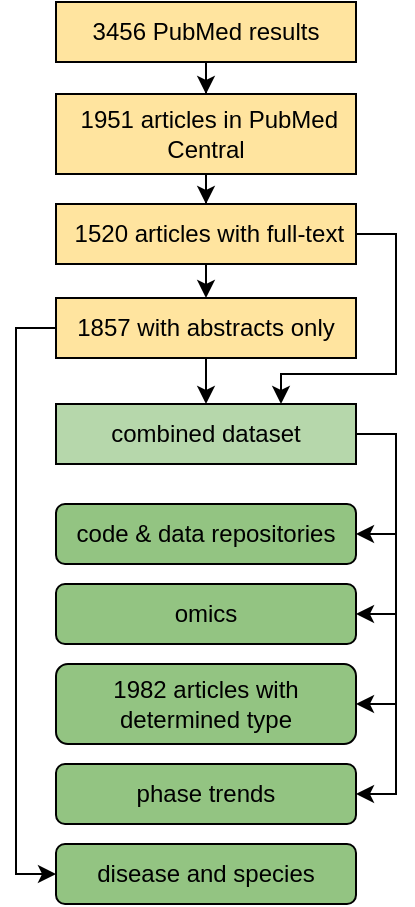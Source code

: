 <mxGraphModel dx="1016" dy="1460" grid="1" gridSize="10" guides="1" tooltips="1" connect="1" arrows="1" fold="1" page="1" pageScale="1" pageWidth="827" pageHeight="1169" background="#ffffff"><root><mxCell id="0"/><mxCell id="1" parent="0"/><mxCell id="4" value="" style="edgeStyle=orthogonalEdgeStyle;rounded=0;html=1;jettySize=auto;orthogonalLoop=1;" parent="1" source="2" target="3" edge="1"><mxGeometry relative="1" as="geometry"/></mxCell><mxCell id="8" value="" style="edgeStyle=orthogonalEdgeStyle;rounded=0;html=1;jettySize=auto;orthogonalLoop=1;" edge="1" parent="1" source="2" target="7"><mxGeometry relative="1" as="geometry"/></mxCell><mxCell id="2" value="3456 PubMed results" style="rounded=0;whiteSpace=wrap;html=1;fillColor=#ffe49f;" parent="1" vertex="1"><mxGeometry x="60" y="35" width="150" height="30" as="geometry"/></mxCell><mxCell id="11" style="edgeStyle=orthogonalEdgeStyle;rounded=0;html=1;exitX=0.5;exitY=1;entryX=0.5;entryY=0;jettySize=auto;orthogonalLoop=1;" edge="1" parent="1" source="7" target="9"><mxGeometry relative="1" as="geometry"><Array as="points"><mxPoint x="135" y="231"/><mxPoint x="135" y="231"/></Array></mxGeometry></mxCell><mxCell id="28" style="edgeStyle=orthogonalEdgeStyle;rounded=0;html=1;exitX=0;exitY=0.5;entryX=0;entryY=0.5;jettySize=auto;orthogonalLoop=1;" edge="1" parent="1" source="7" target="12"><mxGeometry relative="1" as="geometry"/></mxCell><mxCell id="7" value="&lt;div&gt;1857 with abstracts only&lt;/div&gt;" style="rounded=0;whiteSpace=wrap;html=1;fillColor=#ffe49f;" vertex="1" parent="1"><mxGeometry x="60" y="183" width="150" height="30" as="geometry"/></mxCell><mxCell id="12" value="&lt;div&gt;disease and species&lt;/div&gt;" style="rounded=1;whiteSpace=wrap;html=1;fillColor=#93c482;" vertex="1" parent="1"><mxGeometry x="60" y="456" width="150" height="30" as="geometry"/></mxCell><mxCell id="6" value="" style="edgeStyle=orthogonalEdgeStyle;rounded=0;html=1;jettySize=auto;orthogonalLoop=1;" edge="1" parent="1" source="3" target="5"><mxGeometry relative="1" as="geometry"/></mxCell><mxCell id="3" value="&lt;div&gt;&amp;nbsp;1951 articles in PubMed Central&lt;/div&gt;" style="rounded=0;whiteSpace=wrap;html=1;fillColor=#ffe49f;" parent="1" vertex="1"><mxGeometry x="60" y="81" width="150" height="40" as="geometry"/></mxCell><mxCell id="10" value="" style="edgeStyle=orthogonalEdgeStyle;rounded=0;html=1;jettySize=auto;orthogonalLoop=1;entryX=0.75;entryY=0;exitX=1;exitY=0.5;" edge="1" parent="1" source="5" target="9"><mxGeometry relative="1" as="geometry"><Array as="points"><mxPoint x="230" y="151"/><mxPoint x="230" y="221"/><mxPoint x="173" y="221"/></Array></mxGeometry></mxCell><mxCell id="5" value="&lt;div&gt;&amp;nbsp;1520 articles with full-text&lt;/div&gt;" style="rounded=0;whiteSpace=wrap;html=1;fillColor=#ffe49f;" vertex="1" parent="1"><mxGeometry x="60" y="136" width="150" height="30" as="geometry"/></mxCell><mxCell id="24" style="edgeStyle=orthogonalEdgeStyle;rounded=0;html=1;exitX=1;exitY=0.5;entryX=1;entryY=0.5;jettySize=auto;orthogonalLoop=1;" edge="1" parent="1" source="9" target="18"><mxGeometry relative="1" as="geometry"/></mxCell><mxCell id="25" style="edgeStyle=orthogonalEdgeStyle;rounded=0;html=1;exitX=1;exitY=0.5;entryX=1;entryY=0.5;jettySize=auto;orthogonalLoop=1;" edge="1" parent="1" source="9" target="16"><mxGeometry relative="1" as="geometry"/></mxCell><mxCell id="26" style="edgeStyle=orthogonalEdgeStyle;rounded=0;html=1;exitX=1;exitY=0.5;entryX=1;entryY=0.5;jettySize=auto;orthogonalLoop=1;" edge="1" parent="1" source="9" target="20"><mxGeometry relative="1" as="geometry"/></mxCell><mxCell id="27" style="edgeStyle=orthogonalEdgeStyle;rounded=0;html=1;exitX=1;exitY=0.5;entryX=1;entryY=0.5;jettySize=auto;orthogonalLoop=1;" edge="1" parent="1" source="9" target="14"><mxGeometry relative="1" as="geometry"/></mxCell><mxCell id="9" value="&lt;div&gt;combined dataset&lt;/div&gt;" style="rounded=0;whiteSpace=wrap;html=1;fillColor=#b6d7ab;" vertex="1" parent="1"><mxGeometry x="60" y="236" width="150" height="30" as="geometry"/></mxCell><mxCell id="20" value="&lt;div&gt;1982 articles with determined type&lt;/div&gt;" style="rounded=1;whiteSpace=wrap;html=1;fillColor=#93c482;" vertex="1" parent="1"><mxGeometry x="60" y="366" width="150" height="40" as="geometry"/></mxCell><mxCell id="18" value="&lt;div&gt;code &amp;amp; data repositories&lt;/div&gt;" style="rounded=1;whiteSpace=wrap;html=1;fillColor=#93c482;" vertex="1" parent="1"><mxGeometry x="60" y="286" width="150" height="30" as="geometry"/></mxCell><mxCell id="16" value="&lt;div&gt;omics&lt;/div&gt;" style="rounded=1;whiteSpace=wrap;html=1;fillColor=#93c482;" vertex="1" parent="1"><mxGeometry x="60" y="326" width="150" height="30" as="geometry"/></mxCell><mxCell id="14" value="&lt;div&gt;phase trends&lt;/div&gt;" style="rounded=1;whiteSpace=wrap;html=1;fillColor=#93c482;" vertex="1" parent="1"><mxGeometry x="60" y="416" width="150" height="30" as="geometry"/></mxCell></root></mxGraphModel>